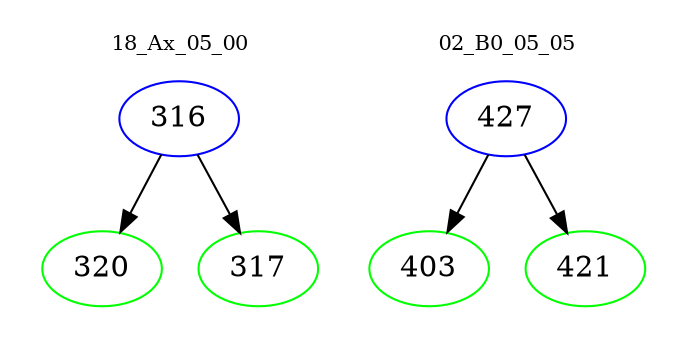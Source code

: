 digraph{
subgraph cluster_0 {
color = white
label = "18_Ax_05_00";
fontsize=10;
T0_316 [label="316", color="blue"]
T0_316 -> T0_320 [color="black"]
T0_320 [label="320", color="green"]
T0_316 -> T0_317 [color="black"]
T0_317 [label="317", color="green"]
}
subgraph cluster_1 {
color = white
label = "02_B0_05_05";
fontsize=10;
T1_427 [label="427", color="blue"]
T1_427 -> T1_403 [color="black"]
T1_403 [label="403", color="green"]
T1_427 -> T1_421 [color="black"]
T1_421 [label="421", color="green"]
}
}
